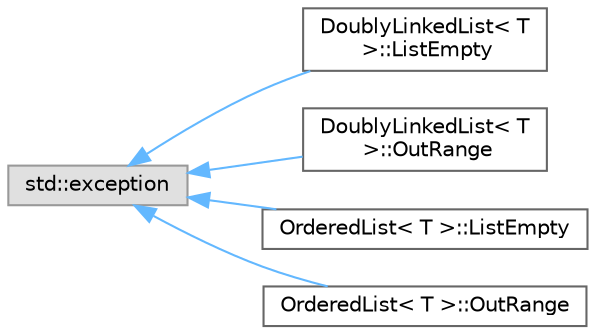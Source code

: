 digraph "Gráfico de jerarquía de clases"
{
 // LATEX_PDF_SIZE
  bgcolor="transparent";
  edge [fontname=Helvetica,fontsize=10,labelfontname=Helvetica,labelfontsize=10];
  node [fontname=Helvetica,fontsize=10,shape=box,height=0.2,width=0.4];
  rankdir="LR";
  Node0 [id="Node000000",label="std::exception",height=0.2,width=0.4,color="grey60", fillcolor="#E0E0E0", style="filled",tooltip=" "];
  Node0 -> Node1 [id="edge1_Node000000_Node000001",dir="back",color="steelblue1",style="solid",tooltip=" "];
  Node1 [id="Node000001",label="DoublyLinkedList\< T\l \>::ListEmpty",height=0.2,width=0.4,color="grey40", fillcolor="white", style="filled",URL="$classDoublyLinkedList_1_1ListEmpty.html",tooltip="Excepción que se lanza cuando se intenta realizar una operación inválida en una lista vacía."];
  Node0 -> Node2 [id="edge2_Node000000_Node000002",dir="back",color="steelblue1",style="solid",tooltip=" "];
  Node2 [id="Node000002",label="DoublyLinkedList\< T\l \>::OutRange",height=0.2,width=0.4,color="grey40", fillcolor="white", style="filled",URL="$classDoublyLinkedList_1_1OutRange.html",tooltip="Excepción que se lanza cuando se intenta acceder a un elemento fuera del rango válido de la lista."];
  Node0 -> Node3 [id="edge3_Node000000_Node000003",dir="back",color="steelblue1",style="solid",tooltip=" "];
  Node3 [id="Node000003",label="OrderedList\< T \>::ListEmpty",height=0.2,width=0.4,color="grey40", fillcolor="white", style="filled",URL="$classOrderedList_1_1ListEmpty.html",tooltip="Excepción que se lanza cuando se intenta realizar una operación inválida en una lista vacía."];
  Node0 -> Node4 [id="edge4_Node000000_Node000004",dir="back",color="steelblue1",style="solid",tooltip=" "];
  Node4 [id="Node000004",label="OrderedList\< T \>::OutRange",height=0.2,width=0.4,color="grey40", fillcolor="white", style="filled",URL="$classOrderedList_1_1OutRange.html",tooltip="Excepción que se lanza cuando se intenta acceder a un elemento fuera del rango válido de la lista."];
}
